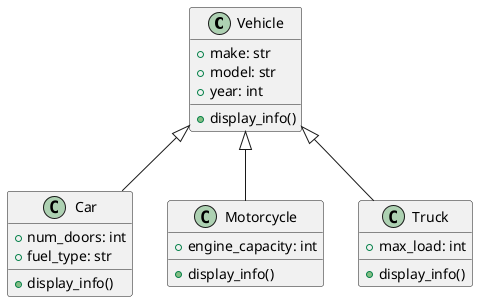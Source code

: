 
@startuml
class Vehicle {
    +make: str
    +model: str
    +year: int
    +display_info()
}

class Car {
    +num_doors: int
    +fuel_type: str
    +display_info()
}

class Motorcycle {
    +engine_capacity: int
    +display_info()
}

class Truck {
    +max_load: int
    +display_info()
}

Vehicle <|-- Car
Vehicle <|-- Motorcycle
Vehicle <|-- Truck
@enduml
